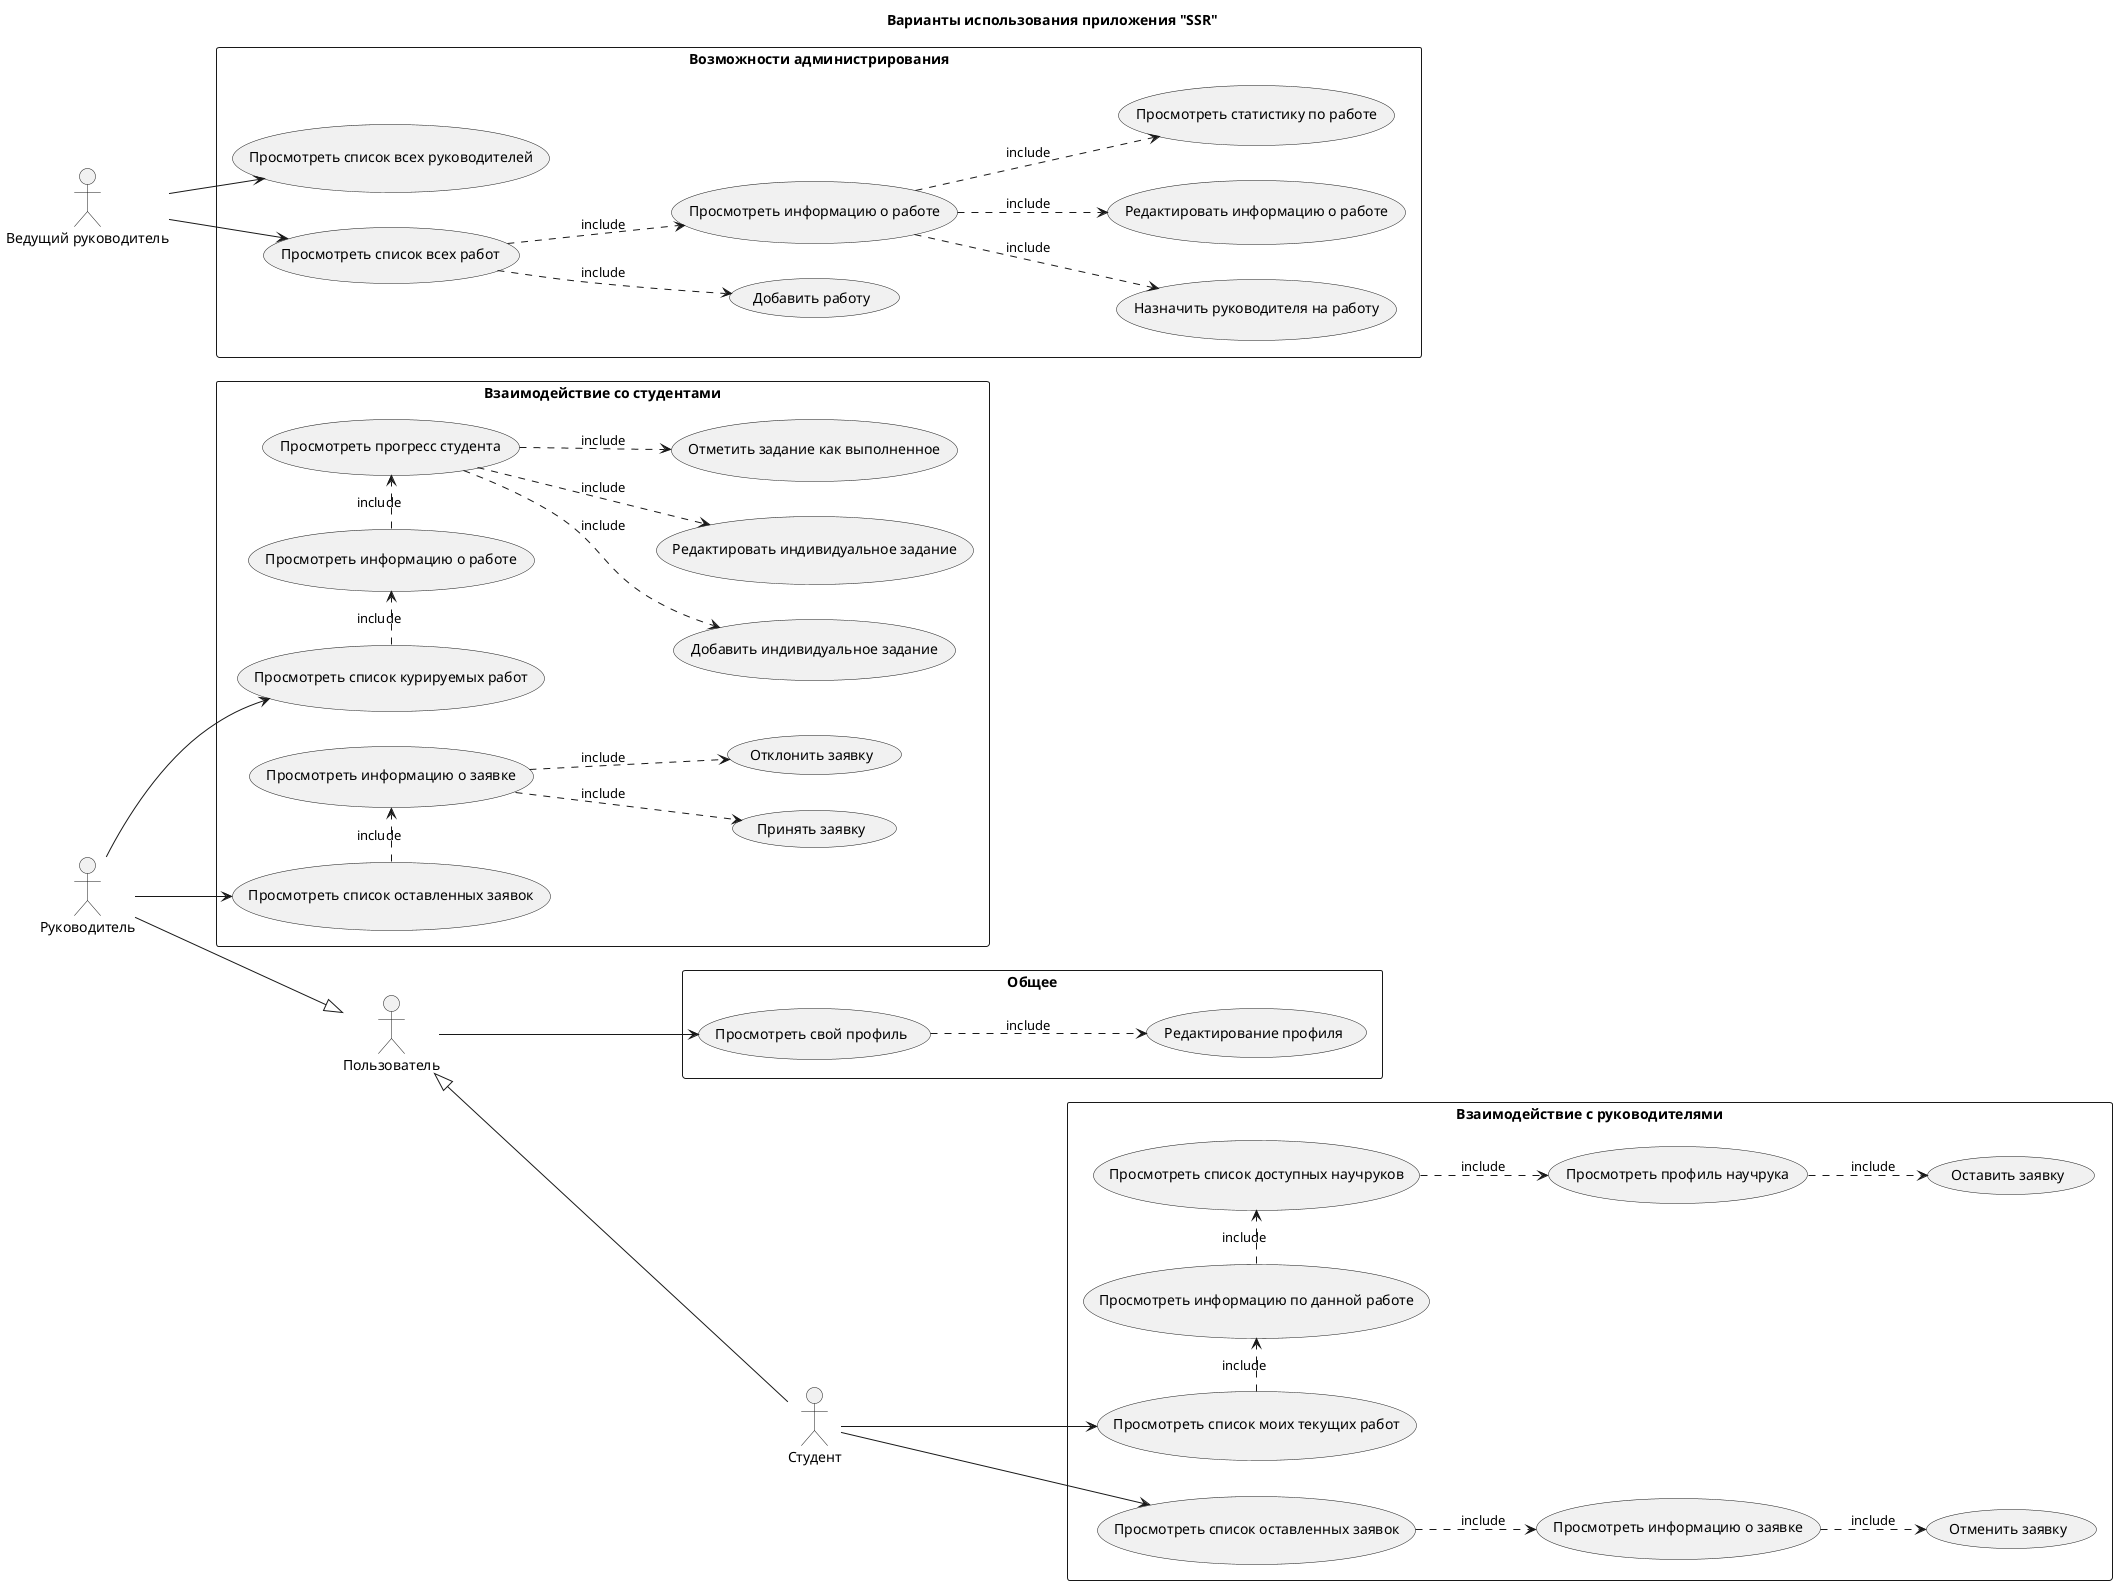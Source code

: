 @startuml SSR

title Варианты использования приложения "SSR"

left to right direction

actor :Пользователь: as User
actor :Руководитель: as SV
actor :Студент: as ST
actor :Ведущий руководитель: as Admin

User <|-up- SV
User <|-down- ST

rectangle "Общее" {
    usecase "Просмотреть свой профиль" as Profile
    usecase "Редактирование профиля" as EditProfile
}

rectangle "Взаимодействие со студентами" {
    usecase "Просмотреть список курируемых работ" as SVWorksList
    usecase "Просмотреть информацию о работе" as SVWorkInfo
    usecase "Добавить индивидуальное задание" as CreateTask
    usecase "Редактировать индивидуальное задание" as EditTask
    usecase "Отметить задание как выполненное" as DoneTask
    usecase "Просмотреть прогреcc студента" as CheckProgress
    usecase "Просмотреть список оставленных заявок" as ApplicationsListSV
    usecase "Просмотреть информацию о заявке" as CheckApplicationSV
    usecase "Принять заявку" as ApplyApplictaionSV
    usecase "Отклонить заявку" as DeclineApplicationSV
}

rectangle "Взаимодействие с руководителями" {
    usecase "Оставить заявку" as ConnectToSV
    usecase "Просмотреть список доступных научруков" as SVList
    usecase "Просмотреть профиль научрука" as SVProfile
    usecase "Просмотреть список моих текущих работ" as STWorksList
    usecase "Просмотреть информацию по данной работе" as STWorkInfo
    usecase "Просмотреть список оставленных заявок" as ApplicationsListST
    usecase "Просмотреть информацию о заявке" as CheckApplicationST
    usecase "Отменить заявку" as CancelApplicationST
}


rectangle "Возможности администрирования" {
    usecase "Добавить работу" as CreateWork
    usecase "Назначить руководителя на работу" as AddSVToWork
    usecase "Просмотреть список всех руководителей" as AllSVList
    usecase "Просмотреть список всех работ" as AllWorksList
    usecase "Просмотреть информацию о работе" as CheckWorkInfo
    usecase "Редактировать информацию о работе" as EditWorkInfo
    usecase "Просмотреть статистику по работе" as CheckWorkStat
}


Admin --> AllSVList

Admin --> AllWorksList
AllWorksList ..> CreateWork : include
AllWorksList ..> CheckWorkInfo : include
CheckWorkInfo ..> EditWorkInfo : include
CheckWorkInfo ..> CheckWorkStat : include
CheckWorkInfo ..> AddSVToWork : include



User --> Profile

Profile ..> EditProfile : include

SVList ..> SVProfile : include
SVProfile ..> ConnectToSV : include


SV -> SVWorksList
SVWorksList .> SVWorkInfo : include
SVWorkInfo .> CheckProgress : include
CheckProgress ..> CreateTask: include
CheckProgress ..> DoneTask : include
CheckProgress ..> EditTask : include

SV --> ApplicationsListSV
ApplicationsListSV .> CheckApplicationSV : include
CheckApplicationSV ..> ApplyApplictaionSV : include
CheckApplicationSV ..> DeclineApplicationSV : include

ST --> STWorksList
STWorksList .> STWorkInfo : include
STWorkInfo .> SVList : include

ST -> ApplicationsListST
ApplicationsListST ..> CheckApplicationST : include
CheckApplicationST ..> CancelApplicationST : include



@enduml
